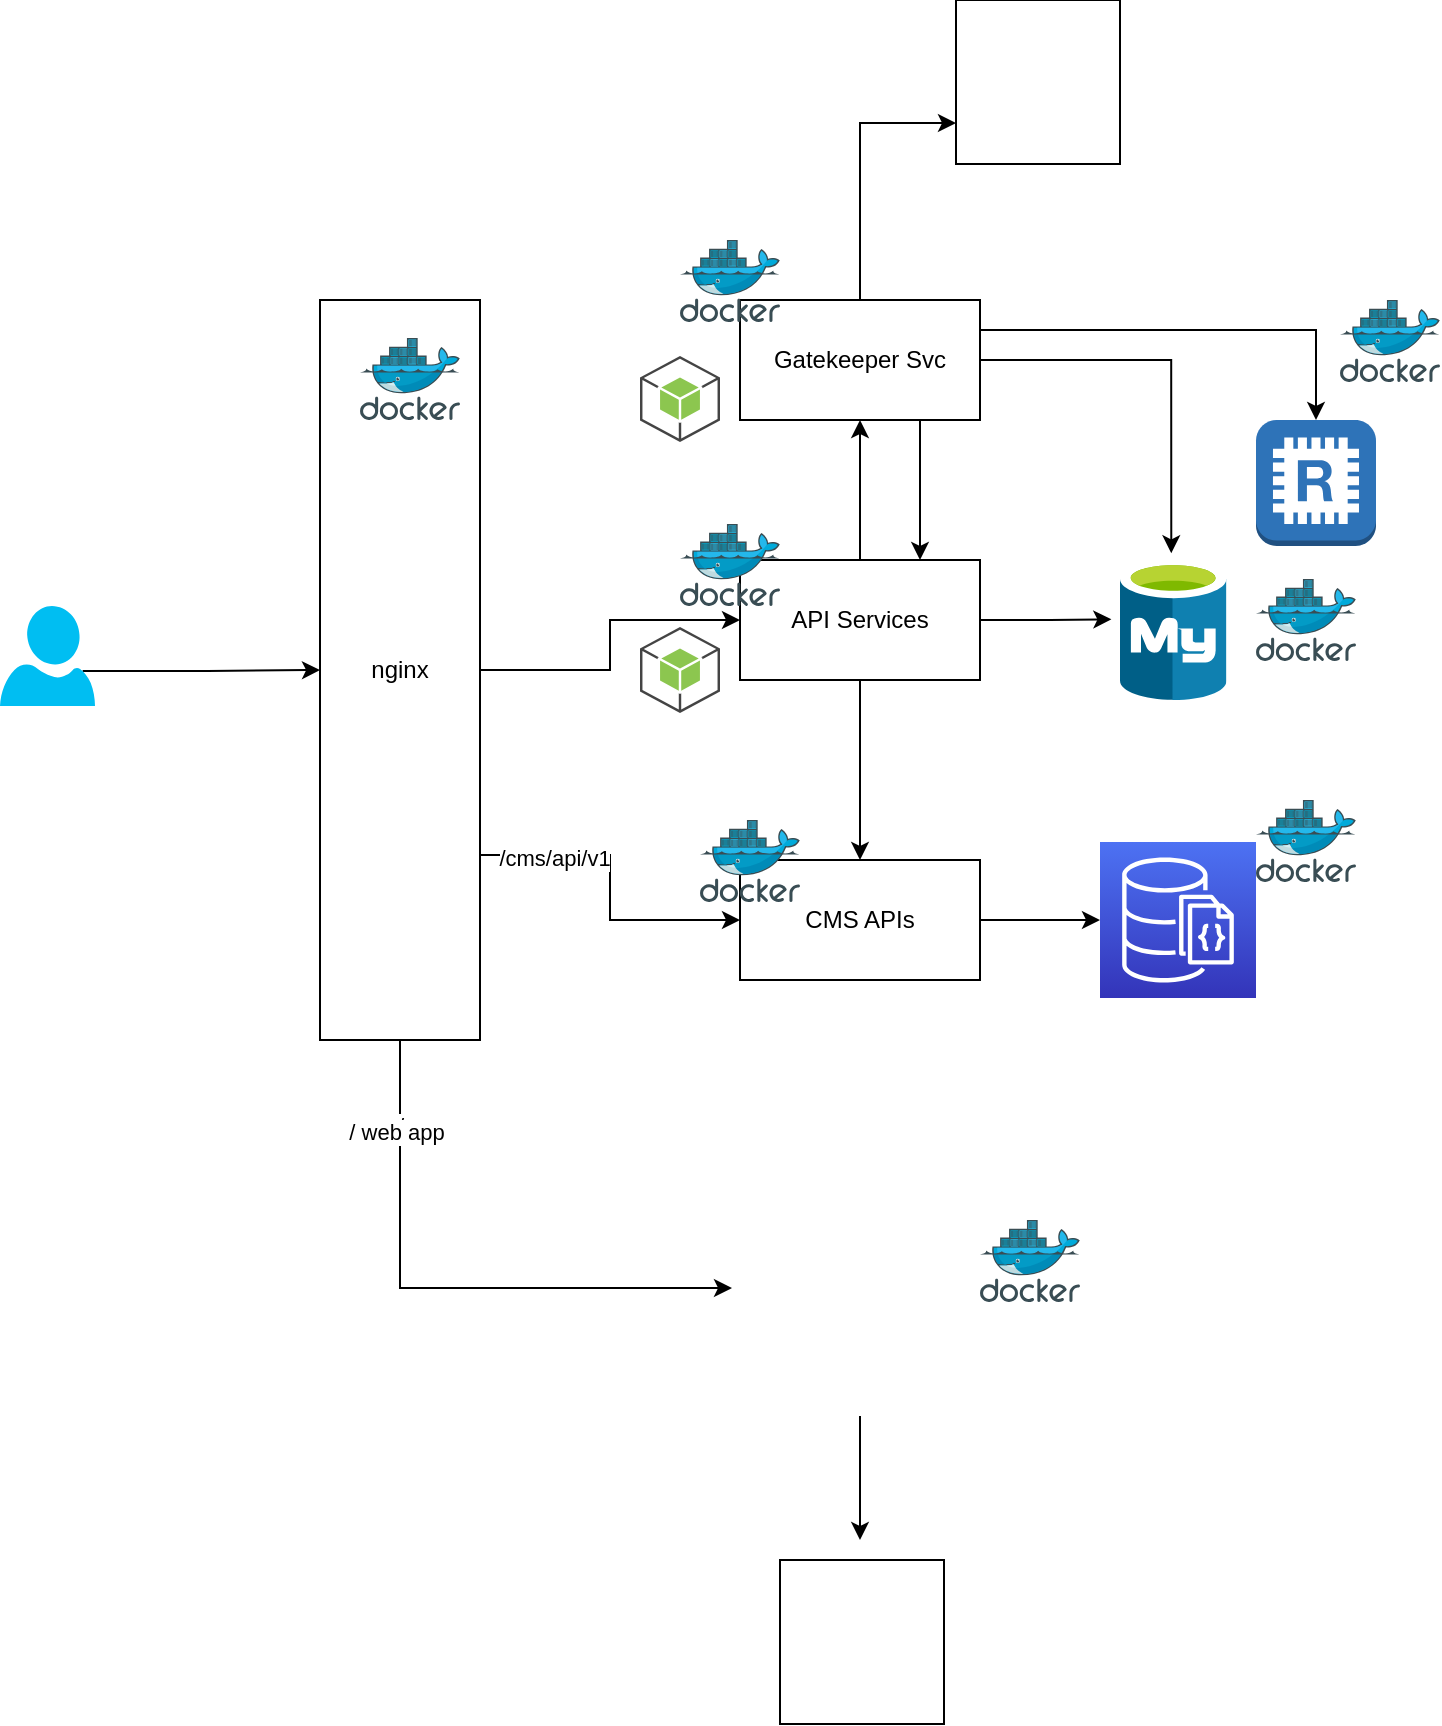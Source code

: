 <mxfile version="14.2.4" type="embed">
    <diagram id="zVaUnb40eR5KeJ1UaK4p" name="Page-1">
        <mxGraphModel dx="624" dy="1478" grid="1" gridSize="10" guides="1" tooltips="1" connect="1" arrows="1" fold="1" page="1" pageScale="1" pageWidth="850" pageHeight="1100" math="0" shadow="0">
            <root>
                <mxCell id="0"/>
                <mxCell id="1" parent="0"/>
                <mxCell id="1vqe1WkpdczpjH7pua3z-33" style="edgeStyle=orthogonalEdgeStyle;rounded=0;orthogonalLoop=1;jettySize=auto;html=1;exitX=1;exitY=0.75;exitDx=0;exitDy=0;entryX=0;entryY=0.5;entryDx=0;entryDy=0;" parent="1" source="1vqe1WkpdczpjH7pua3z-15" target="1vqe1WkpdczpjH7pua3z-18" edge="1">
                    <mxGeometry relative="1" as="geometry"/>
                </mxCell>
                <mxCell id="1vqe1WkpdczpjH7pua3z-47" value="/cms/api/v1" style="edgeLabel;html=1;align=center;verticalAlign=middle;resizable=0;points=[];" parent="1vqe1WkpdczpjH7pua3z-33" vertex="1" connectable="0">
                    <mxGeometry x="-0.549" y="-1" relative="1" as="geometry">
                        <mxPoint as="offset"/>
                    </mxGeometry>
                </mxCell>
                <mxCell id="1vqe1WkpdczpjH7pua3z-44" style="edgeStyle=orthogonalEdgeStyle;rounded=0;orthogonalLoop=1;jettySize=auto;html=1;exitX=0.5;exitY=1;exitDx=0;exitDy=0;entryX=0;entryY=0.5;entryDx=0;entryDy=0;" parent="1" source="1vqe1WkpdczpjH7pua3z-15" target="1vqe1WkpdczpjH7pua3z-34" edge="1">
                    <mxGeometry relative="1" as="geometry"/>
                </mxCell>
                <mxCell id="1vqe1WkpdczpjH7pua3z-45" value="/" style="edgeLabel;html=1;align=center;verticalAlign=middle;resizable=0;points=[];" parent="1vqe1WkpdczpjH7pua3z-44" vertex="1" connectable="0">
                    <mxGeometry x="-0.708" relative="1" as="geometry">
                        <mxPoint as="offset"/>
                    </mxGeometry>
                </mxCell>
                <mxCell id="1vqe1WkpdczpjH7pua3z-46" value="/ web app" style="edgeLabel;html=1;align=center;verticalAlign=middle;resizable=0;points=[];" parent="1vqe1WkpdczpjH7pua3z-44" vertex="1" connectable="0">
                    <mxGeometry x="-0.687" y="-2" relative="1" as="geometry">
                        <mxPoint as="offset"/>
                    </mxGeometry>
                </mxCell>
                <mxCell id="1vqe1WkpdczpjH7pua3z-50" style="edgeStyle=orthogonalEdgeStyle;rounded=0;orthogonalLoop=1;jettySize=auto;html=1;exitX=1;exitY=0.5;exitDx=0;exitDy=0;entryX=0;entryY=0.5;entryDx=0;entryDy=0;" parent="1" source="1vqe1WkpdczpjH7pua3z-15" target="1vqe1WkpdczpjH7pua3z-17" edge="1">
                    <mxGeometry relative="1" as="geometry"/>
                </mxCell>
                <mxCell id="1vqe1WkpdczpjH7pua3z-15" value="nginx" style="rounded=0;whiteSpace=wrap;html=1;" parent="1" vertex="1">
                    <mxGeometry x="390" y="90" width="80" height="370" as="geometry"/>
                </mxCell>
                <mxCell id="1vqe1WkpdczpjH7pua3z-24" style="edgeStyle=orthogonalEdgeStyle;rounded=0;orthogonalLoop=1;jettySize=auto;html=1;exitX=1;exitY=0.5;exitDx=0;exitDy=0;entryX=0.482;entryY=-0.048;entryDx=0;entryDy=0;entryPerimeter=0;" parent="1" source="1vqe1WkpdczpjH7pua3z-16" target="1vqe1WkpdczpjH7pua3z-21" edge="1">
                    <mxGeometry relative="1" as="geometry"/>
                </mxCell>
                <mxCell id="1vqe1WkpdczpjH7pua3z-27" style="edgeStyle=orthogonalEdgeStyle;rounded=0;orthogonalLoop=1;jettySize=auto;html=1;exitX=1;exitY=0.25;exitDx=0;exitDy=0;entryX=0.5;entryY=0;entryDx=0;entryDy=0;entryPerimeter=0;" parent="1" source="1vqe1WkpdczpjH7pua3z-16" target="1vqe1WkpdczpjH7pua3z-25" edge="1">
                    <mxGeometry relative="1" as="geometry"/>
                </mxCell>
                <mxCell id="1vqe1WkpdczpjH7pua3z-52" style="edgeStyle=orthogonalEdgeStyle;rounded=0;orthogonalLoop=1;jettySize=auto;html=1;exitX=0.75;exitY=1;exitDx=0;exitDy=0;entryX=0.75;entryY=0;entryDx=0;entryDy=0;" parent="1" source="1vqe1WkpdczpjH7pua3z-16" target="1vqe1WkpdczpjH7pua3z-17" edge="1">
                    <mxGeometry relative="1" as="geometry"/>
                </mxCell>
                <mxCell id="1vqe1WkpdczpjH7pua3z-58" style="edgeStyle=orthogonalEdgeStyle;rounded=0;orthogonalLoop=1;jettySize=auto;html=1;exitX=0.5;exitY=0;exitDx=0;exitDy=0;entryX=0;entryY=0.75;entryDx=0;entryDy=0;" parent="1" source="1vqe1WkpdczpjH7pua3z-16" target="1vqe1WkpdczpjH7pua3z-57" edge="1">
                    <mxGeometry relative="1" as="geometry"/>
                </mxCell>
                <mxCell id="1vqe1WkpdczpjH7pua3z-16" value="Gatekeeper Svc" style="rounded=0;whiteSpace=wrap;html=1;" parent="1" vertex="1">
                    <mxGeometry x="600" y="90" width="120" height="60" as="geometry"/>
                </mxCell>
                <mxCell id="1vqe1WkpdczpjH7pua3z-28" style="edgeStyle=orthogonalEdgeStyle;rounded=0;orthogonalLoop=1;jettySize=auto;html=1;exitX=1;exitY=0.5;exitDx=0;exitDy=0;entryX=-0.081;entryY=0.424;entryDx=0;entryDy=0;entryPerimeter=0;" parent="1" source="1vqe1WkpdczpjH7pua3z-17" target="1vqe1WkpdczpjH7pua3z-21" edge="1">
                    <mxGeometry relative="1" as="geometry"/>
                </mxCell>
                <mxCell id="1vqe1WkpdczpjH7pua3z-32" style="edgeStyle=orthogonalEdgeStyle;rounded=0;orthogonalLoop=1;jettySize=auto;html=1;exitX=0.5;exitY=1;exitDx=0;exitDy=0;entryX=0.5;entryY=0;entryDx=0;entryDy=0;" parent="1" source="1vqe1WkpdczpjH7pua3z-17" target="1vqe1WkpdczpjH7pua3z-18" edge="1">
                    <mxGeometry relative="1" as="geometry"/>
                </mxCell>
                <mxCell id="1vqe1WkpdczpjH7pua3z-51" style="edgeStyle=orthogonalEdgeStyle;rounded=0;orthogonalLoop=1;jettySize=auto;html=1;exitX=0.5;exitY=0;exitDx=0;exitDy=0;entryX=0.5;entryY=1;entryDx=0;entryDy=0;" parent="1" source="1vqe1WkpdczpjH7pua3z-17" target="1vqe1WkpdczpjH7pua3z-16" edge="1">
                    <mxGeometry relative="1" as="geometry"/>
                </mxCell>
                <mxCell id="1vqe1WkpdczpjH7pua3z-17" value="API Services" style="rounded=0;whiteSpace=wrap;html=1;" parent="1" vertex="1">
                    <mxGeometry x="600" y="220" width="120" height="60" as="geometry"/>
                </mxCell>
                <mxCell id="1vqe1WkpdczpjH7pua3z-29" style="edgeStyle=orthogonalEdgeStyle;rounded=0;orthogonalLoop=1;jettySize=auto;html=1;exitX=1;exitY=0.5;exitDx=0;exitDy=0;" parent="1" source="1vqe1WkpdczpjH7pua3z-18" target="1vqe1WkpdczpjH7pua3z-20" edge="1">
                    <mxGeometry relative="1" as="geometry"/>
                </mxCell>
                <mxCell id="1vqe1WkpdczpjH7pua3z-18" value="CMS APIs" style="rounded=0;whiteSpace=wrap;html=1;" parent="1" vertex="1">
                    <mxGeometry x="600" y="370" width="120" height="60" as="geometry"/>
                </mxCell>
                <mxCell id="1vqe1WkpdczpjH7pua3z-20" value="" style="outlineConnect=0;fontColor=#232F3E;gradientColor=#4D72F3;gradientDirection=north;fillColor=#3334B9;strokeColor=#ffffff;dashed=0;verticalLabelPosition=bottom;verticalAlign=top;align=center;html=1;fontSize=12;fontStyle=0;aspect=fixed;shape=mxgraph.aws4.resourceIcon;resIcon=mxgraph.aws4.documentdb_with_mongodb_compatibility;" parent="1" vertex="1">
                    <mxGeometry x="780" y="361" width="78" height="78" as="geometry"/>
                </mxCell>
                <mxCell id="1vqe1WkpdczpjH7pua3z-21" value="" style="aspect=fixed;html=1;points=[];align=center;image;fontSize=12;image=img/lib/mscae/Azure_Database_for_MySQL_servers.svg;" parent="1" vertex="1">
                    <mxGeometry x="790" y="220" width="53.2" height="70" as="geometry"/>
                </mxCell>
                <mxCell id="1vqe1WkpdczpjH7pua3z-25" value="" style="outlineConnect=0;dashed=0;verticalLabelPosition=bottom;verticalAlign=top;align=center;html=1;shape=mxgraph.aws3.redis;fillColor=#2E73B8;gradientColor=none;" parent="1" vertex="1">
                    <mxGeometry x="858" y="150" width="60" height="63" as="geometry"/>
                </mxCell>
                <mxCell id="1vqe1WkpdczpjH7pua3z-56" style="edgeStyle=orthogonalEdgeStyle;rounded=0;orthogonalLoop=1;jettySize=auto;html=1;exitX=0.5;exitY=1;exitDx=0;exitDy=0;" parent="1" source="1vqe1WkpdczpjH7pua3z-34" edge="1">
                    <mxGeometry relative="1" as="geometry">
                        <mxPoint x="660" y="710" as="targetPoint"/>
                    </mxGeometry>
                </mxCell>
                <mxCell id="1vqe1WkpdczpjH7pua3z-34" value="" style="shape=image;html=1;verticalAlign=top;verticalLabelPosition=bottom;labelBackgroundColor=#ffffff;imageAspect=0;aspect=fixed;image=https://cdn4.iconfinder.com/data/icons/logos-and-brands/512/367_Vuejs_logo-128.png" parent="1" vertex="1">
                    <mxGeometry x="596" y="520" width="128" height="128" as="geometry"/>
                </mxCell>
                <mxCell id="1vqe1WkpdczpjH7pua3z-36" value="" style="aspect=fixed;html=1;points=[];align=center;image;fontSize=12;image=img/lib/mscae/Docker.svg;" parent="1" vertex="1">
                    <mxGeometry x="720" y="550" width="50" height="41" as="geometry"/>
                </mxCell>
                <mxCell id="1vqe1WkpdczpjH7pua3z-37" value="" style="aspect=fixed;html=1;points=[];align=center;image;fontSize=12;image=img/lib/mscae/Docker.svg;" parent="1" vertex="1">
                    <mxGeometry x="410" y="109" width="50" height="41" as="geometry"/>
                </mxCell>
                <mxCell id="1vqe1WkpdczpjH7pua3z-38" value="" style="aspect=fixed;html=1;points=[];align=center;image;fontSize=12;image=img/lib/mscae/Docker.svg;" parent="1" vertex="1">
                    <mxGeometry x="570" y="60" width="50" height="41" as="geometry"/>
                </mxCell>
                <mxCell id="1vqe1WkpdczpjH7pua3z-39" value="" style="aspect=fixed;html=1;points=[];align=center;image;fontSize=12;image=img/lib/mscae/Docker.svg;" parent="1" vertex="1">
                    <mxGeometry x="570" y="202" width="50" height="41" as="geometry"/>
                </mxCell>
                <mxCell id="1vqe1WkpdczpjH7pua3z-40" value="" style="aspect=fixed;html=1;points=[];align=center;image;fontSize=12;image=img/lib/mscae/Docker.svg;" parent="1" vertex="1">
                    <mxGeometry x="580" y="350" width="50" height="41" as="geometry"/>
                </mxCell>
                <mxCell id="1vqe1WkpdczpjH7pua3z-41" value="" style="aspect=fixed;html=1;points=[];align=center;image;fontSize=12;image=img/lib/mscae/Docker.svg;" parent="1" vertex="1">
                    <mxGeometry x="858" y="340" width="50" height="41" as="geometry"/>
                </mxCell>
                <mxCell id="1vqe1WkpdczpjH7pua3z-42" value="" style="aspect=fixed;html=1;points=[];align=center;image;fontSize=12;image=img/lib/mscae/Docker.svg;" parent="1" vertex="1">
                    <mxGeometry x="858" y="229.5" width="50" height="41" as="geometry"/>
                </mxCell>
                <mxCell id="1vqe1WkpdczpjH7pua3z-43" value="" style="aspect=fixed;html=1;points=[];align=center;image;fontSize=12;image=img/lib/mscae/Docker.svg;" parent="1" vertex="1">
                    <mxGeometry x="900" y="90" width="50" height="41" as="geometry"/>
                </mxCell>
                <mxCell id="1vqe1WkpdczpjH7pua3z-49" style="edgeStyle=orthogonalEdgeStyle;rounded=0;orthogonalLoop=1;jettySize=auto;html=1;exitX=0.87;exitY=0.65;exitDx=0;exitDy=0;exitPerimeter=0;entryX=0;entryY=0.5;entryDx=0;entryDy=0;" parent="1" source="1vqe1WkpdczpjH7pua3z-48" target="1vqe1WkpdczpjH7pua3z-15" edge="1">
                    <mxGeometry relative="1" as="geometry"/>
                </mxCell>
                <mxCell id="1vqe1WkpdczpjH7pua3z-48" value="" style="verticalLabelPosition=bottom;html=1;verticalAlign=top;align=center;strokeColor=none;fillColor=#00BEF2;shape=mxgraph.azure.user;" parent="1" vertex="1">
                    <mxGeometry x="230" y="243" width="47.5" height="50" as="geometry"/>
                </mxCell>
                <mxCell id="1vqe1WkpdczpjH7pua3z-53" value="" style="outlineConnect=0;dashed=0;verticalLabelPosition=bottom;verticalAlign=top;align=center;html=1;shape=mxgraph.aws3.android;fillColor=#8CC64F;gradientColor=none;" parent="1" vertex="1">
                    <mxGeometry x="550" y="118" width="40" height="43" as="geometry"/>
                </mxCell>
                <mxCell id="1vqe1WkpdczpjH7pua3z-54" value="" style="outlineConnect=0;dashed=0;verticalLabelPosition=bottom;verticalAlign=top;align=center;html=1;shape=mxgraph.aws3.android;fillColor=#8CC64F;gradientColor=none;" parent="1" vertex="1">
                    <mxGeometry x="550" y="253.5" width="40" height="43" as="geometry"/>
                </mxCell>
                <mxCell id="1vqe1WkpdczpjH7pua3z-55" value="" style="shape=image;html=1;verticalAlign=top;verticalLabelPosition=bottom;labelBackgroundColor=#ffffff;imageAspect=0;aspect=fixed;image=https://cdn4.iconfinder.com/data/icons/google-i-o-2016/512/google_firebase-2-128.png;imageBorder=#000000;" parent="1" vertex="1">
                    <mxGeometry x="620" y="720" width="82" height="82" as="geometry"/>
                </mxCell>
                <mxCell id="1vqe1WkpdczpjH7pua3z-57" value="" style="shape=image;html=1;verticalAlign=top;verticalLabelPosition=bottom;labelBackgroundColor=#ffffff;imageAspect=0;aspect=fixed;image=https://cdn4.iconfinder.com/data/icons/google-i-o-2016/512/google_firebase-2-128.png;imageBorder=#000000;" parent="1" vertex="1">
                    <mxGeometry x="708" y="-60" width="82" height="82" as="geometry"/>
                </mxCell>
            </root>
        </mxGraphModel>
    </diagram>
</mxfile>